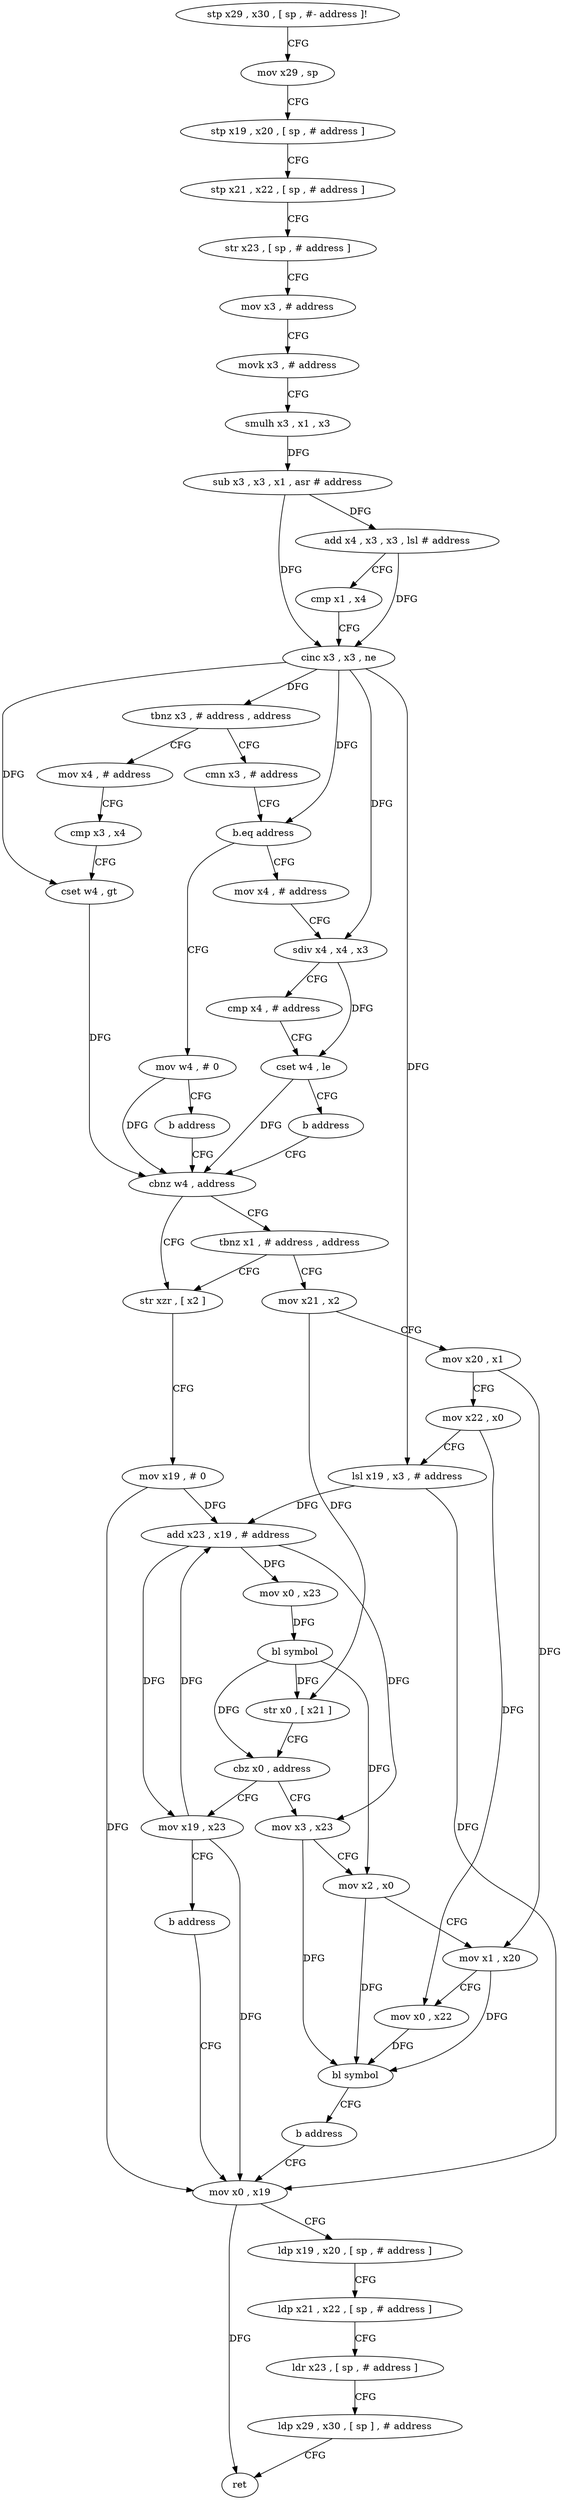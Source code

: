 digraph "func" {
"155928" [label = "stp x29 , x30 , [ sp , #- address ]!" ]
"155932" [label = "mov x29 , sp" ]
"155936" [label = "stp x19 , x20 , [ sp , # address ]" ]
"155940" [label = "stp x21 , x22 , [ sp , # address ]" ]
"155944" [label = "str x23 , [ sp , # address ]" ]
"155948" [label = "mov x3 , # address" ]
"155952" [label = "movk x3 , # address" ]
"155956" [label = "smulh x3 , x1 , x3" ]
"155960" [label = "sub x3 , x3 , x1 , asr # address" ]
"155964" [label = "add x4 , x3 , x3 , lsl # address" ]
"155968" [label = "cmp x1 , x4" ]
"155972" [label = "cinc x3 , x3 , ne" ]
"155976" [label = "tbnz x3 , # address , address" ]
"156060" [label = "cmn x3 , # address" ]
"155980" [label = "mov x4 , # address" ]
"156064" [label = "b.eq address" ]
"156088" [label = "mov w4 , # 0" ]
"156068" [label = "mov x4 , # address" ]
"155984" [label = "cmp x3 , x4" ]
"155988" [label = "cset w4 , gt" ]
"155992" [label = "cbnz w4 , address" ]
"156092" [label = "b address" ]
"156072" [label = "sdiv x4 , x4 , x3" ]
"156076" [label = "cmp x4 , # address" ]
"156080" [label = "cset w4 , le" ]
"156084" [label = "b address" ]
"156096" [label = "str xzr , [ x2 ]" ]
"156100" [label = "mov x19 , # 0" ]
"156104" [label = "mov x0 , x19" ]
"155996" [label = "tbnz x1 , # address , address" ]
"156000" [label = "mov x21 , x2" ]
"156004" [label = "mov x20 , x1" ]
"156008" [label = "mov x22 , x0" ]
"156012" [label = "lsl x19 , x3 , # address" ]
"156016" [label = "add x23 , x19 , # address" ]
"156020" [label = "mov x0 , x23" ]
"156024" [label = "bl symbol" ]
"156028" [label = "str x0 , [ x21 ]" ]
"156032" [label = "cbz x0 , address" ]
"156128" [label = "mov x19 , x23" ]
"156036" [label = "mov x3 , x23" ]
"156132" [label = "b address" ]
"156040" [label = "mov x2 , x0" ]
"156044" [label = "mov x1 , x20" ]
"156048" [label = "mov x0 , x22" ]
"156052" [label = "bl symbol" ]
"156056" [label = "b address" ]
"156108" [label = "ldp x19 , x20 , [ sp , # address ]" ]
"156112" [label = "ldp x21 , x22 , [ sp , # address ]" ]
"156116" [label = "ldr x23 , [ sp , # address ]" ]
"156120" [label = "ldp x29 , x30 , [ sp ] , # address" ]
"156124" [label = "ret" ]
"155928" -> "155932" [ label = "CFG" ]
"155932" -> "155936" [ label = "CFG" ]
"155936" -> "155940" [ label = "CFG" ]
"155940" -> "155944" [ label = "CFG" ]
"155944" -> "155948" [ label = "CFG" ]
"155948" -> "155952" [ label = "CFG" ]
"155952" -> "155956" [ label = "CFG" ]
"155956" -> "155960" [ label = "DFG" ]
"155960" -> "155964" [ label = "DFG" ]
"155960" -> "155972" [ label = "DFG" ]
"155964" -> "155968" [ label = "CFG" ]
"155964" -> "155972" [ label = "DFG" ]
"155968" -> "155972" [ label = "CFG" ]
"155972" -> "155976" [ label = "DFG" ]
"155972" -> "156064" [ label = "DFG" ]
"155972" -> "155988" [ label = "DFG" ]
"155972" -> "156072" [ label = "DFG" ]
"155972" -> "156012" [ label = "DFG" ]
"155976" -> "156060" [ label = "CFG" ]
"155976" -> "155980" [ label = "CFG" ]
"156060" -> "156064" [ label = "CFG" ]
"155980" -> "155984" [ label = "CFG" ]
"156064" -> "156088" [ label = "CFG" ]
"156064" -> "156068" [ label = "CFG" ]
"156088" -> "156092" [ label = "CFG" ]
"156088" -> "155992" [ label = "DFG" ]
"156068" -> "156072" [ label = "CFG" ]
"155984" -> "155988" [ label = "CFG" ]
"155988" -> "155992" [ label = "DFG" ]
"155992" -> "156096" [ label = "CFG" ]
"155992" -> "155996" [ label = "CFG" ]
"156092" -> "155992" [ label = "CFG" ]
"156072" -> "156076" [ label = "CFG" ]
"156072" -> "156080" [ label = "DFG" ]
"156076" -> "156080" [ label = "CFG" ]
"156080" -> "156084" [ label = "CFG" ]
"156080" -> "155992" [ label = "DFG" ]
"156084" -> "155992" [ label = "CFG" ]
"156096" -> "156100" [ label = "CFG" ]
"156100" -> "156104" [ label = "DFG" ]
"156100" -> "156016" [ label = "DFG" ]
"156104" -> "156108" [ label = "CFG" ]
"156104" -> "156124" [ label = "DFG" ]
"155996" -> "156096" [ label = "CFG" ]
"155996" -> "156000" [ label = "CFG" ]
"156000" -> "156004" [ label = "CFG" ]
"156000" -> "156028" [ label = "DFG" ]
"156004" -> "156008" [ label = "CFG" ]
"156004" -> "156044" [ label = "DFG" ]
"156008" -> "156012" [ label = "CFG" ]
"156008" -> "156048" [ label = "DFG" ]
"156012" -> "156016" [ label = "DFG" ]
"156012" -> "156104" [ label = "DFG" ]
"156016" -> "156020" [ label = "DFG" ]
"156016" -> "156128" [ label = "DFG" ]
"156016" -> "156036" [ label = "DFG" ]
"156020" -> "156024" [ label = "DFG" ]
"156024" -> "156028" [ label = "DFG" ]
"156024" -> "156032" [ label = "DFG" ]
"156024" -> "156040" [ label = "DFG" ]
"156028" -> "156032" [ label = "CFG" ]
"156032" -> "156128" [ label = "CFG" ]
"156032" -> "156036" [ label = "CFG" ]
"156128" -> "156132" [ label = "CFG" ]
"156128" -> "156104" [ label = "DFG" ]
"156128" -> "156016" [ label = "DFG" ]
"156036" -> "156040" [ label = "CFG" ]
"156036" -> "156052" [ label = "DFG" ]
"156132" -> "156104" [ label = "CFG" ]
"156040" -> "156044" [ label = "CFG" ]
"156040" -> "156052" [ label = "DFG" ]
"156044" -> "156048" [ label = "CFG" ]
"156044" -> "156052" [ label = "DFG" ]
"156048" -> "156052" [ label = "DFG" ]
"156052" -> "156056" [ label = "CFG" ]
"156056" -> "156104" [ label = "CFG" ]
"156108" -> "156112" [ label = "CFG" ]
"156112" -> "156116" [ label = "CFG" ]
"156116" -> "156120" [ label = "CFG" ]
"156120" -> "156124" [ label = "CFG" ]
}
